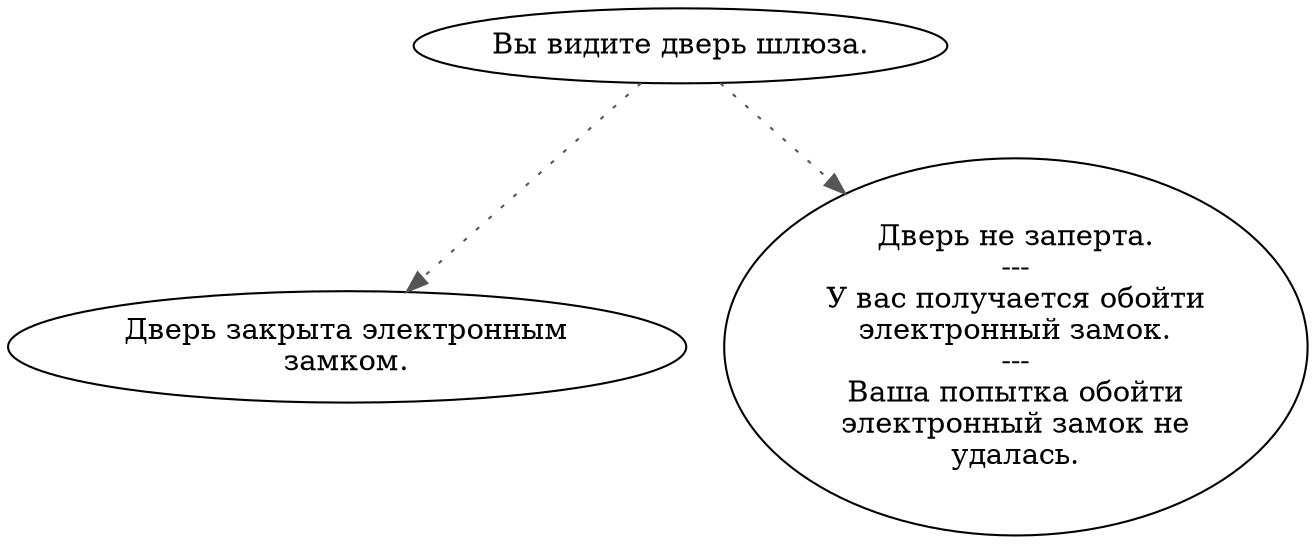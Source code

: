 digraph mvairloc {
  "start" [style=filled       fillcolor="#FFFFFF"       color="#000000"]
  "start" -> "use_stuff" [style=dotted color="#555555"]
  "start" -> "pick_lock" [style=dotted color="#555555"]
  "start" [label="Вы видите дверь шлюза."]
  "use_stuff" [style=filled       fillcolor="#FFFFFF"       color="#000000"]
  "use_stuff" [label="Дверь закрыта электронным\nзамком."]
  "pick_lock" [style=filled       fillcolor="#FFFFFF"       color="#000000"]
  "pick_lock" [label="Дверь не заперта.\n---\nУ вас получается обойти\nэлектронный замок.\n---\nВаша попытка обойти\nэлектронный замок не\nудалась."]
}